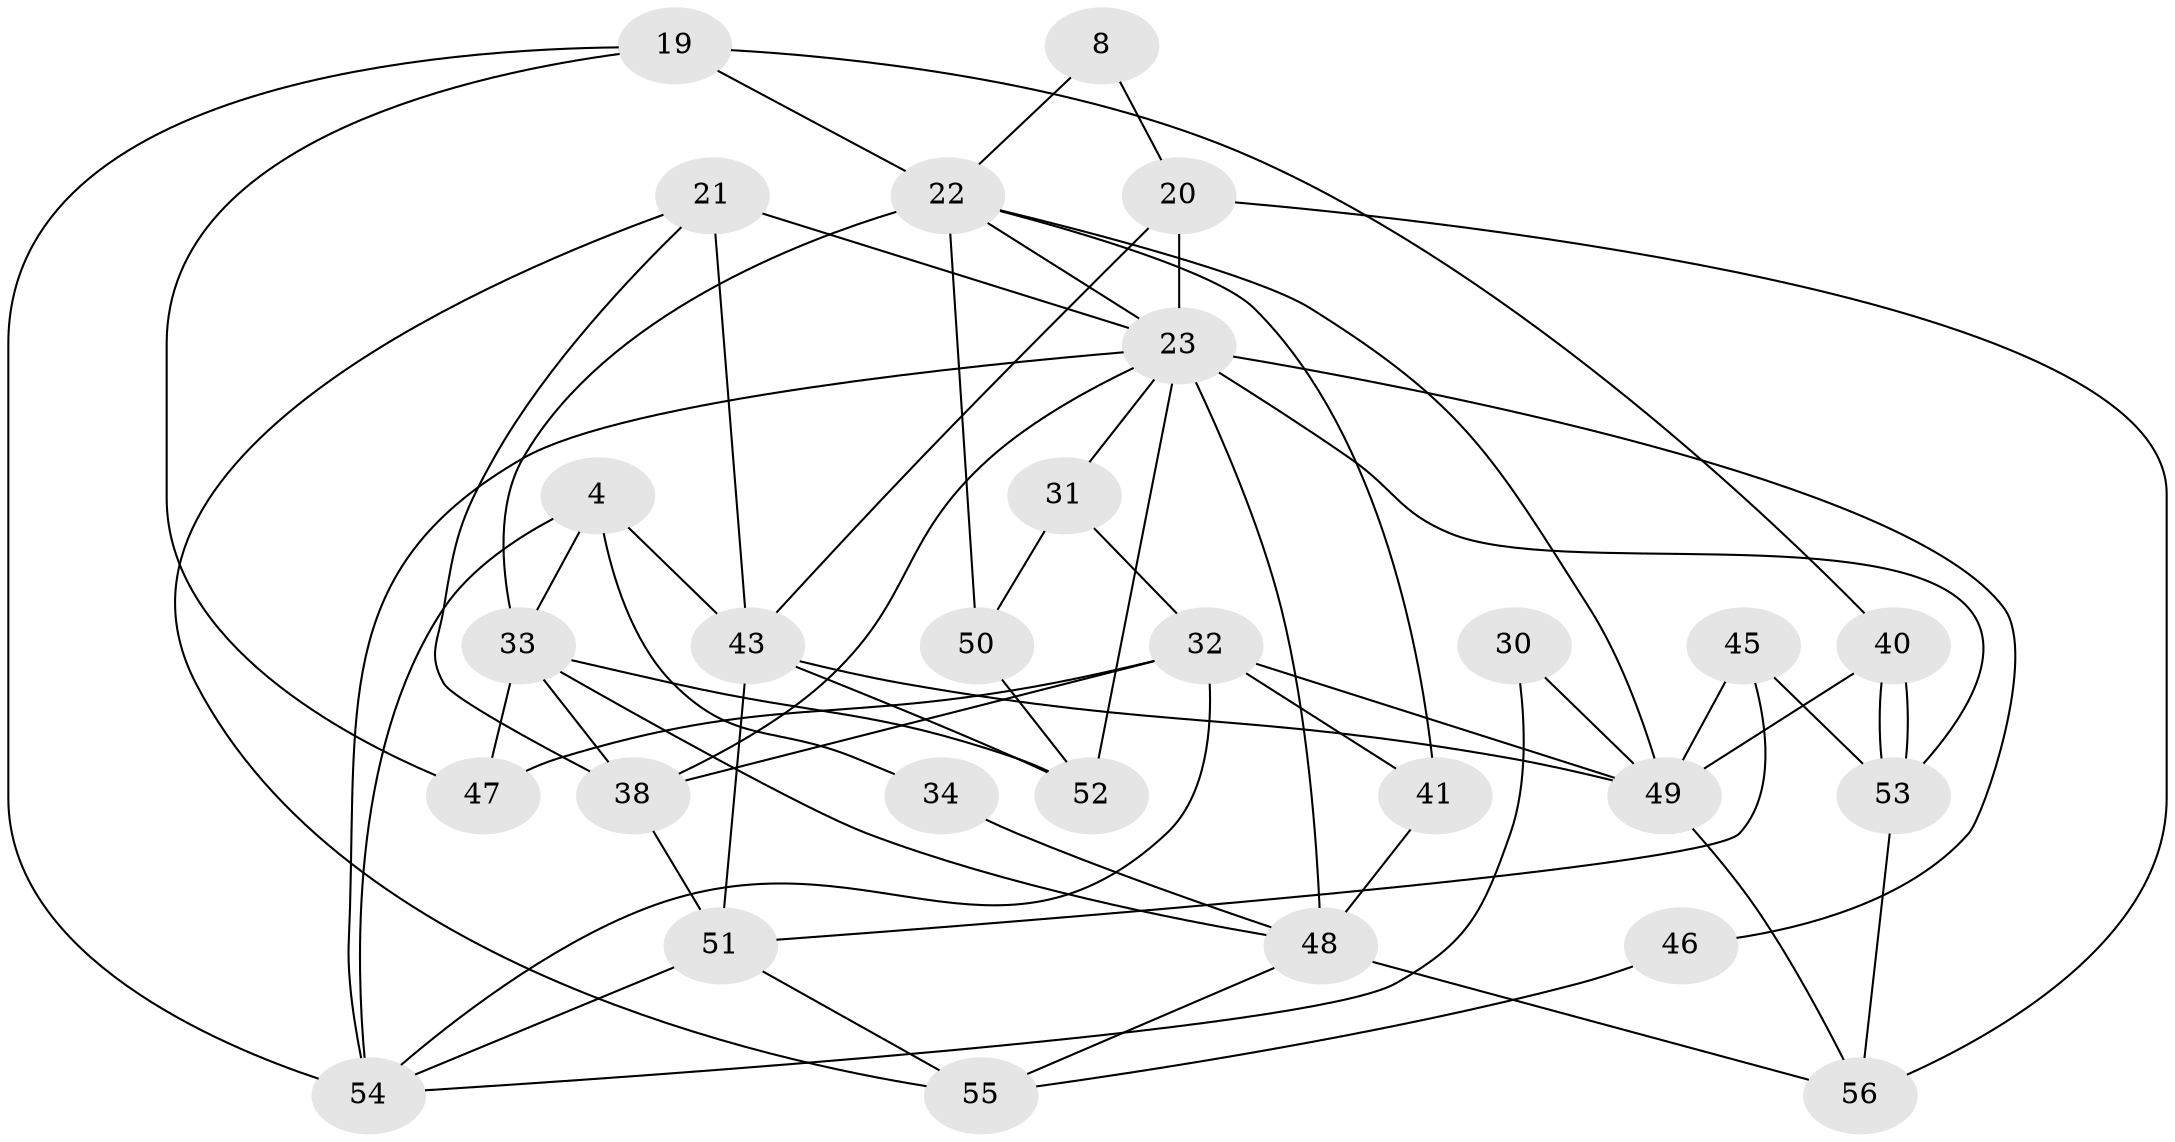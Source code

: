 // original degree distribution, {6: 0.07142857142857142, 4: 0.2857142857142857, 3: 0.32142857142857145, 5: 0.14285714285714285, 7: 0.03571428571428571, 2: 0.10714285714285714, 8: 0.03571428571428571}
// Generated by graph-tools (version 1.1) at 2025/49/03/09/25 04:49:48]
// undirected, 28 vertices, 62 edges
graph export_dot {
graph [start="1"]
  node [color=gray90,style=filled];
  4;
  8;
  19;
  20 [super="+13"];
  21 [super="+5"];
  22 [super="+1"];
  23 [super="+14+18"];
  30;
  31;
  32 [super="+26"];
  33 [super="+27"];
  34;
  38 [super="+7"];
  40;
  41;
  43 [super="+39"];
  45 [super="+29"];
  46;
  47;
  48 [super="+16+36+25+37"];
  49 [super="+24+44"];
  50 [super="+6"];
  51 [super="+9+42"];
  52;
  53 [super="+28"];
  54 [super="+10"];
  55;
  56 [super="+17"];
  4 -- 43;
  4 -- 33;
  4 -- 34;
  4 -- 54 [weight=2];
  8 -- 20;
  8 -- 22;
  19 -- 47;
  19 -- 22;
  19 -- 40;
  19 -- 54;
  20 -- 56 [weight=2];
  20 -- 43;
  20 -- 23;
  21 -- 38;
  21 -- 55;
  21 -- 43 [weight=2];
  21 -- 23 [weight=2];
  22 -- 50 [weight=2];
  22 -- 33;
  22 -- 41;
  22 -- 23;
  22 -- 49;
  23 -- 53 [weight=2];
  23 -- 52 [weight=2];
  23 -- 38;
  23 -- 54 [weight=2];
  23 -- 46;
  23 -- 31;
  23 -- 48 [weight=3];
  30 -- 54 [weight=2];
  30 -- 49;
  31 -- 32 [weight=2];
  31 -- 50;
  32 -- 41;
  32 -- 54;
  32 -- 49;
  32 -- 38 [weight=2];
  32 -- 47;
  33 -- 52 [weight=2];
  33 -- 47;
  33 -- 38 [weight=2];
  33 -- 48 [weight=3];
  34 -- 48;
  38 -- 51 [weight=2];
  40 -- 53;
  40 -- 53;
  40 -- 49;
  41 -- 48;
  43 -- 52;
  43 -- 51;
  43 -- 49;
  45 -- 51;
  45 -- 53 [weight=2];
  45 -- 49 [weight=2];
  46 -- 55;
  48 -- 56 [weight=2];
  48 -- 55;
  49 -- 56;
  50 -- 52;
  51 -- 55;
  51 -- 54;
  53 -- 56;
}
